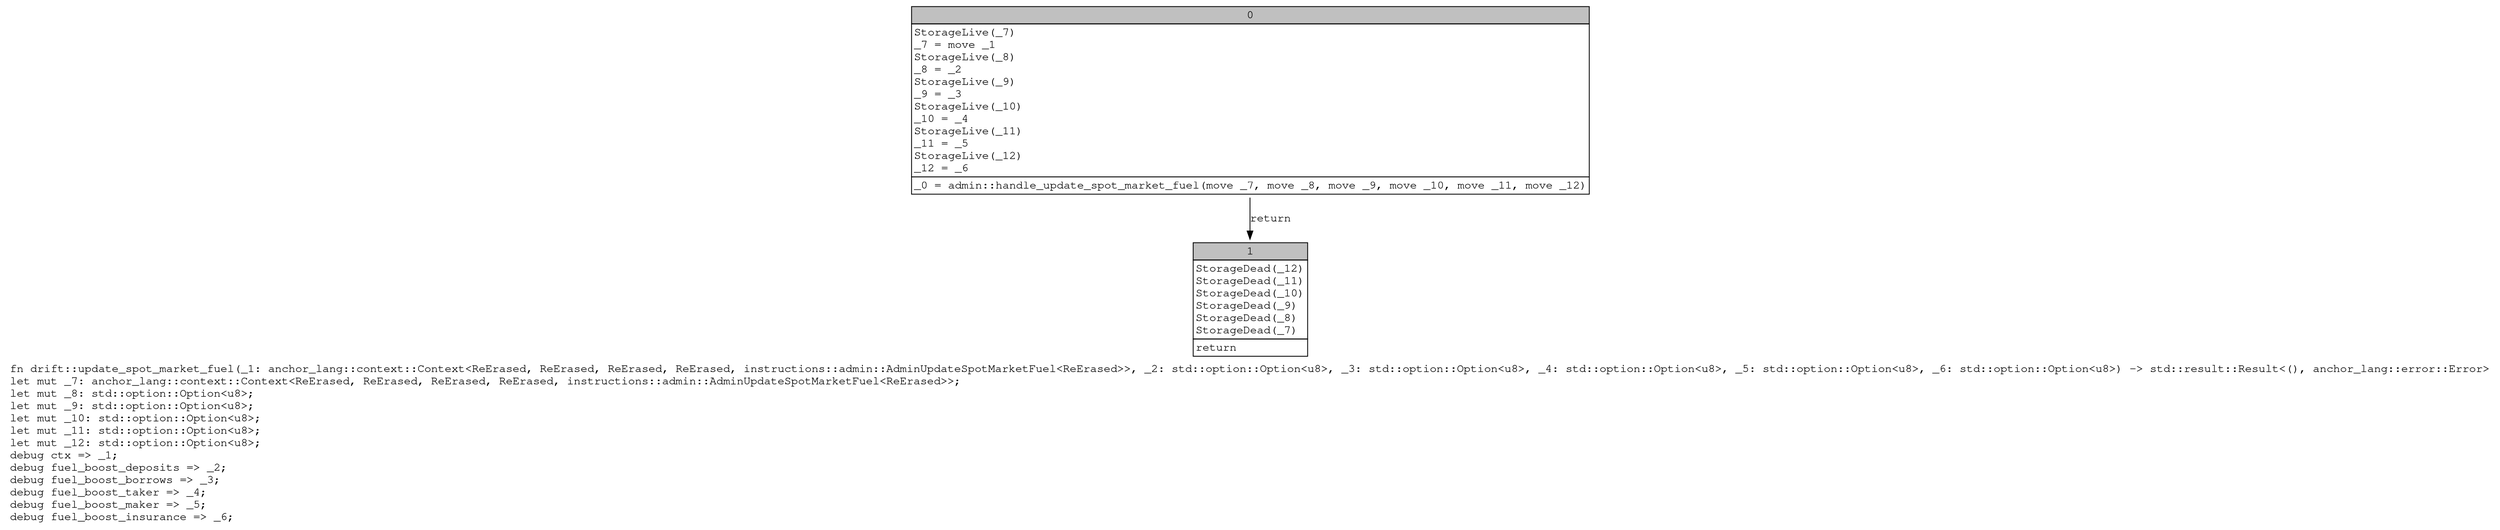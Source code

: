 digraph Mir_0_20112 {
    graph [fontname="Courier, monospace"];
    node [fontname="Courier, monospace"];
    edge [fontname="Courier, monospace"];
    label=<fn drift::update_spot_market_fuel(_1: anchor_lang::context::Context&lt;ReErased, ReErased, ReErased, ReErased, instructions::admin::AdminUpdateSpotMarketFuel&lt;ReErased&gt;&gt;, _2: std::option::Option&lt;u8&gt;, _3: std::option::Option&lt;u8&gt;, _4: std::option::Option&lt;u8&gt;, _5: std::option::Option&lt;u8&gt;, _6: std::option::Option&lt;u8&gt;) -&gt; std::result::Result&lt;(), anchor_lang::error::Error&gt;<br align="left"/>let mut _7: anchor_lang::context::Context&lt;ReErased, ReErased, ReErased, ReErased, instructions::admin::AdminUpdateSpotMarketFuel&lt;ReErased&gt;&gt;;<br align="left"/>let mut _8: std::option::Option&lt;u8&gt;;<br align="left"/>let mut _9: std::option::Option&lt;u8&gt;;<br align="left"/>let mut _10: std::option::Option&lt;u8&gt;;<br align="left"/>let mut _11: std::option::Option&lt;u8&gt;;<br align="left"/>let mut _12: std::option::Option&lt;u8&gt;;<br align="left"/>debug ctx =&gt; _1;<br align="left"/>debug fuel_boost_deposits =&gt; _2;<br align="left"/>debug fuel_boost_borrows =&gt; _3;<br align="left"/>debug fuel_boost_taker =&gt; _4;<br align="left"/>debug fuel_boost_maker =&gt; _5;<br align="left"/>debug fuel_boost_insurance =&gt; _6;<br align="left"/>>;
    bb0__0_20112 [shape="none", label=<<table border="0" cellborder="1" cellspacing="0"><tr><td bgcolor="gray" align="center" colspan="1">0</td></tr><tr><td align="left" balign="left">StorageLive(_7)<br/>_7 = move _1<br/>StorageLive(_8)<br/>_8 = _2<br/>StorageLive(_9)<br/>_9 = _3<br/>StorageLive(_10)<br/>_10 = _4<br/>StorageLive(_11)<br/>_11 = _5<br/>StorageLive(_12)<br/>_12 = _6<br/></td></tr><tr><td align="left">_0 = admin::handle_update_spot_market_fuel(move _7, move _8, move _9, move _10, move _11, move _12)</td></tr></table>>];
    bb1__0_20112 [shape="none", label=<<table border="0" cellborder="1" cellspacing="0"><tr><td bgcolor="gray" align="center" colspan="1">1</td></tr><tr><td align="left" balign="left">StorageDead(_12)<br/>StorageDead(_11)<br/>StorageDead(_10)<br/>StorageDead(_9)<br/>StorageDead(_8)<br/>StorageDead(_7)<br/></td></tr><tr><td align="left">return</td></tr></table>>];
    bb0__0_20112 -> bb1__0_20112 [label="return"];
}
